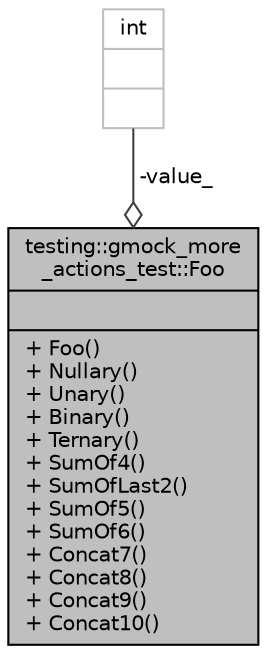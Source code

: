 digraph "testing::gmock_more_actions_test::Foo"
{
 // LATEX_PDF_SIZE
  bgcolor="transparent";
  edge [fontname="Helvetica",fontsize="10",labelfontname="Helvetica",labelfontsize="10"];
  node [fontname="Helvetica",fontsize="10",shape=record];
  Node1 [label="{testing::gmock_more\l_actions_test::Foo\n||+ Foo()\l+ Nullary()\l+ Unary()\l+ Binary()\l+ Ternary()\l+ SumOf4()\l+ SumOfLast2()\l+ SumOf5()\l+ SumOf6()\l+ Concat7()\l+ Concat8()\l+ Concat9()\l+ Concat10()\l}",height=0.2,width=0.4,color="black", fillcolor="grey75", style="filled", fontcolor="black",tooltip=" "];
  Node2 -> Node1 [color="grey25",fontsize="10",style="solid",label=" -value_" ,arrowhead="odiamond",fontname="Helvetica"];
  Node2 [label="{int\n||}",height=0.2,width=0.4,color="grey75",tooltip=" "];
}
